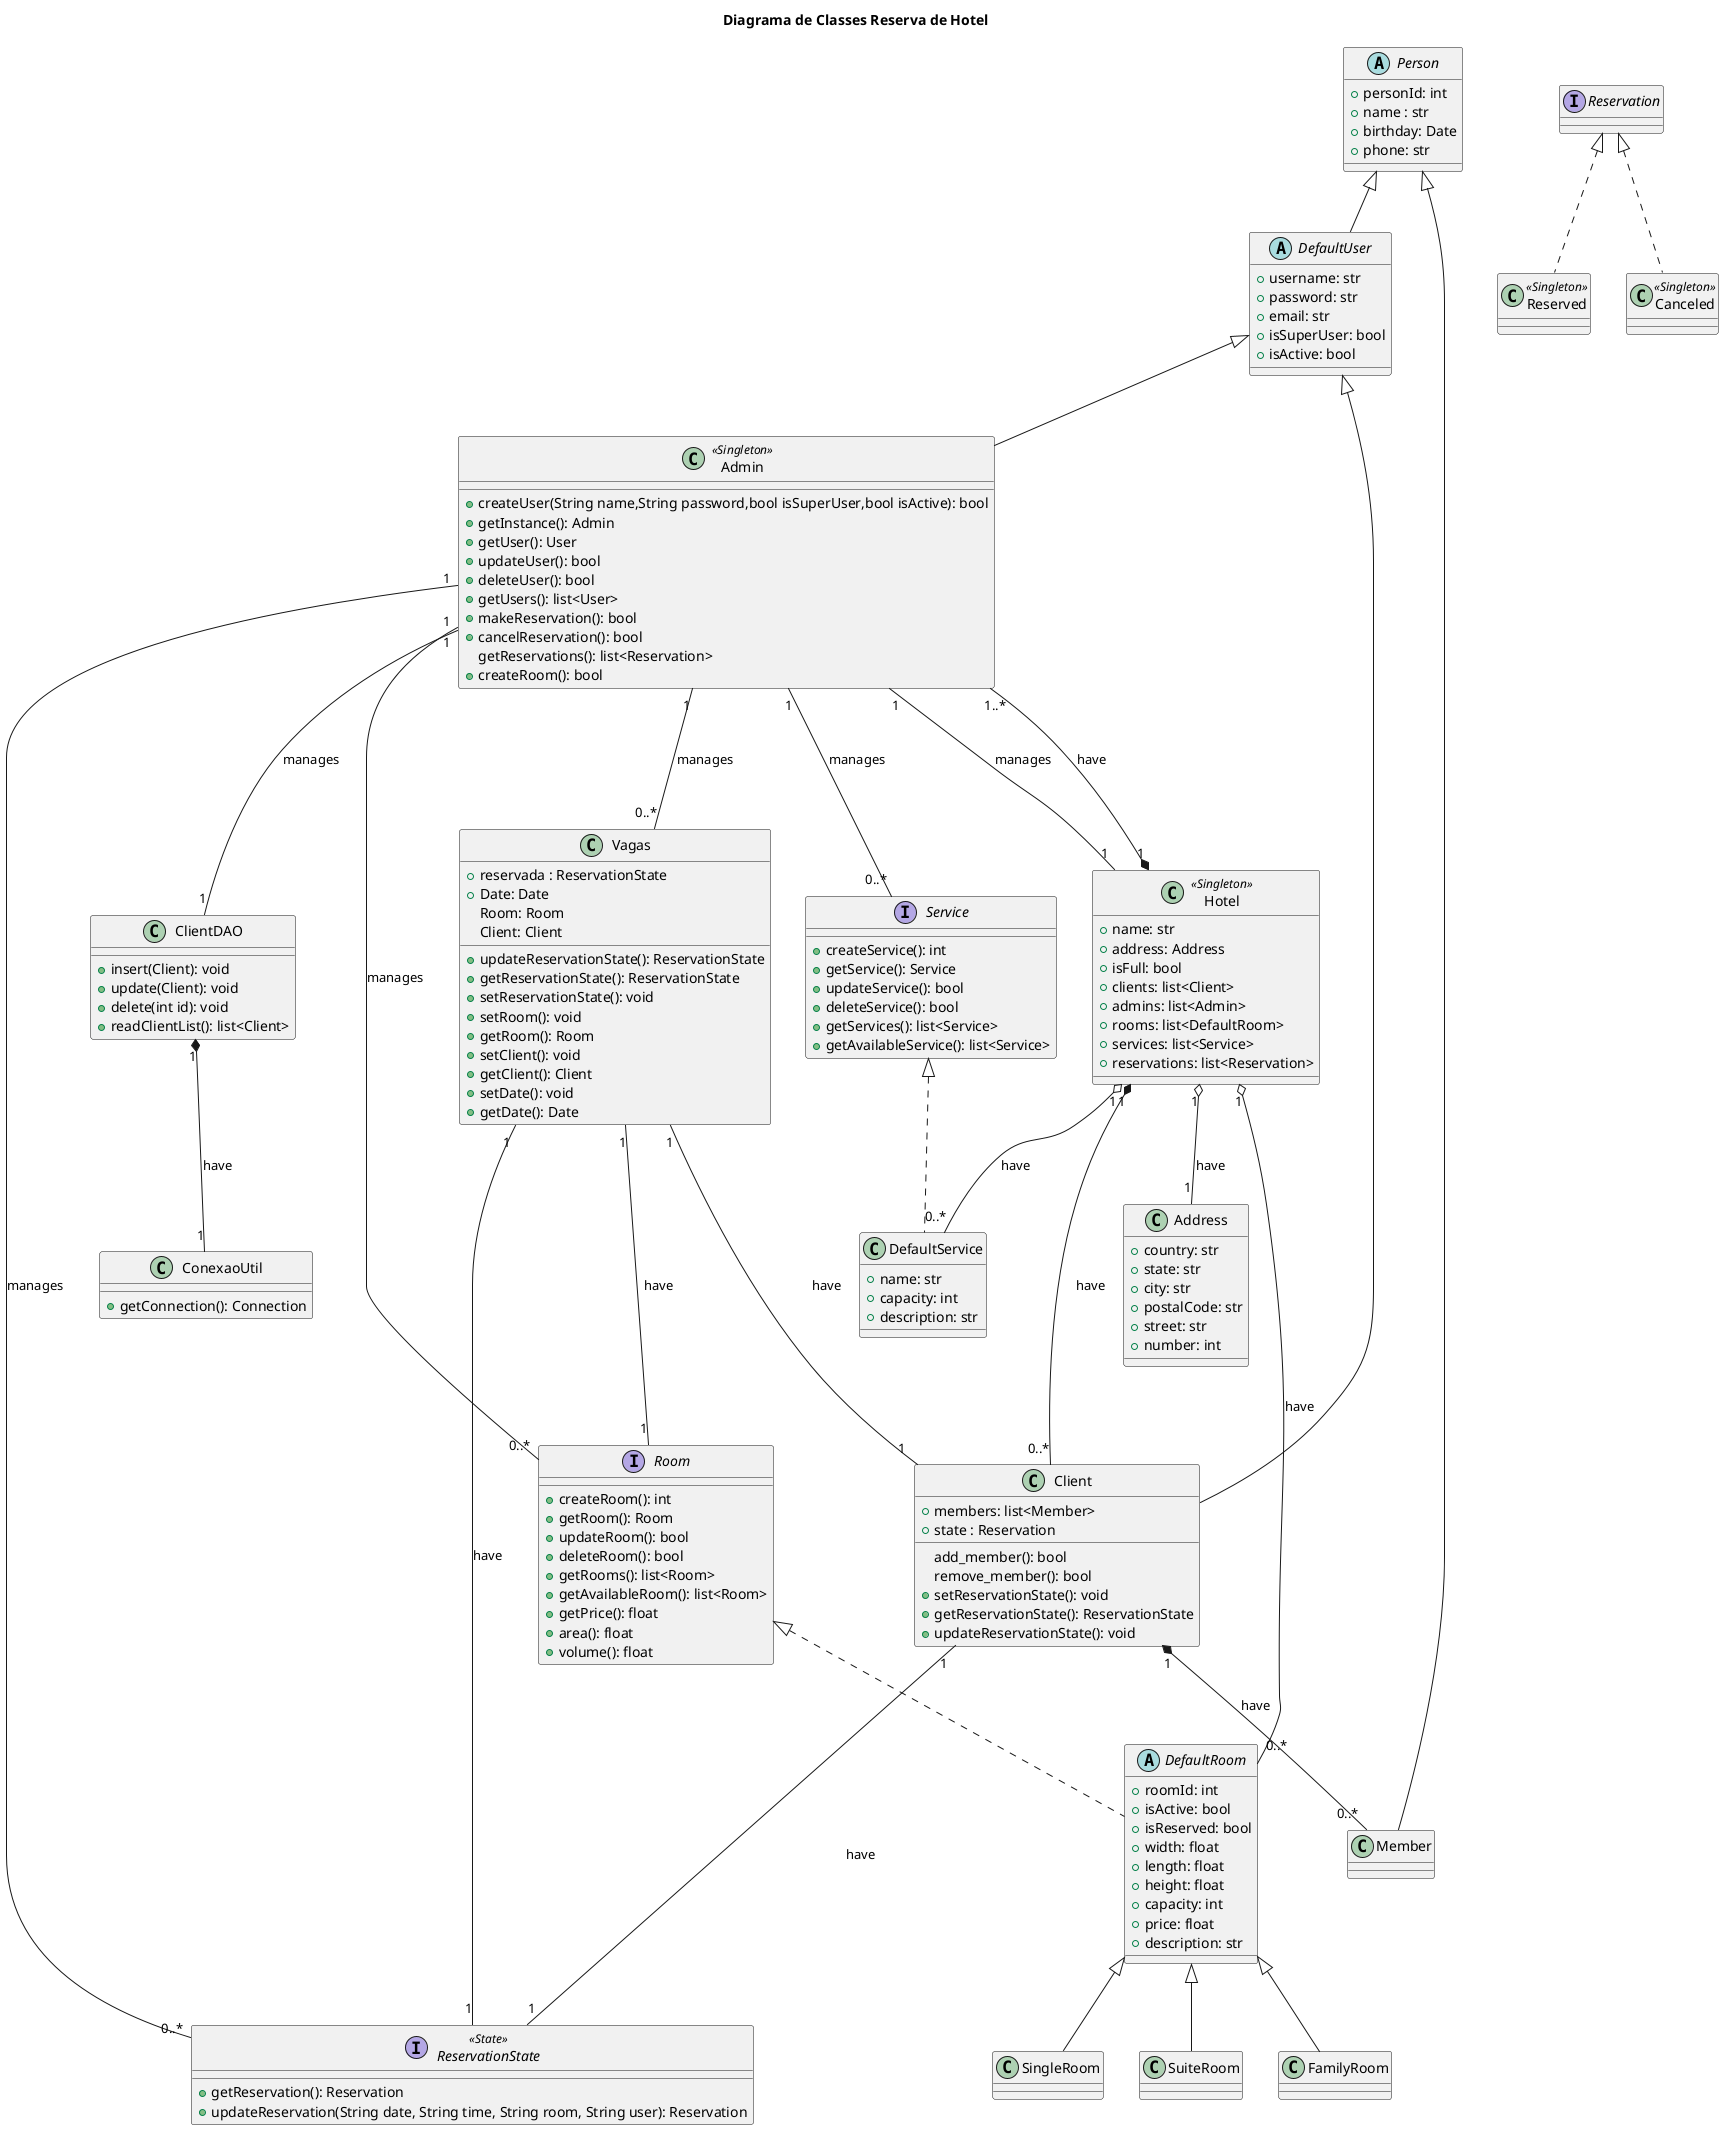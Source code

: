 @startuml
title Diagrama de Classes Reserva de Hotel

abstract class Person {
    +personId: int 
    +name : str
    +birthday: Date
    +phone: str
}


class Client extends DefaultUser {
    +members: list<Member>
    +state : Reservation
    add_member(): bool
    remove_member(): bool
    +setReservationState(): void
    +getReservationState(): ReservationState
    +updateReservationState(): void
}

abstract class DefaultUser extends Person {
    +username: str
    +password: str
    +email: str
    +isSuperUser: bool 
    +isActive: bool 
}

class Admin <<Singleton>> extends DefaultUser {

    +createUser(String name,String password,bool isSuperUser,bool isActive): bool
    +getInstance(): Admin
    +getUser(): User
    +updateUser(): bool
    +deleteUser(): bool
    +getUsers(): list<User>
    +makeReservation(): bool
    +cancelReservation(): bool
    getReservations(): list<Reservation>
    +createRoom(): bool
}


class Member extends Person {
}


class Hotel <<Singleton>> {
    +name: str
    +address: Address
    +isFull: bool
    +clients: list<Client>
    +admins: list<Admin>
    +rooms: list<DefaultRoom>
    +services: list<Service>
    +reservations: list<Reservation>
}

class Address {
    +country: str
    +state: str
    +city: str
    +postalCode: str
    +street: str
    +number: int
}

interface Room {
    +createRoom(): int
    +getRoom(): Room
    +updateRoom(): bool
    +deleteRoom(): bool
    +getRooms(): list<Room>
    +getAvailableRoom(): list<Room>
    +getPrice(): float
    +area(): float
    +volume(): float
}

abstract class DefaultRoom implements Room {
    +roomId: int
    +isActive: bool
    +isReserved: bool
    +width: float
    +length: float
    +height: float
    +capacity: int
    +price: float
    +description: str
}


class SingleRoom extends DefaultRoom {
}

class SuiteRoom extends DefaultRoom {
}

class FamilyRoom extends DefaultRoom {
}

interface Service {
    +createService(): int
    +getService(): Service
    +updateService(): bool
    +deleteService(): bool
    +getServices(): list<Service>
    +getAvailableService(): list<Service>
}

class DefaultService implements Service {
    +name: str
    +capacity: int 
    +description: str

}

interface ReservationState <<State>> {
    +getReservation(): Reservation
    +updateReservation(String date, String time, String room, String user): Reservation
}

class Reserved <<Singleton>> implements Reservation {
}

class Canceled <<Singleton>> implements Reservation {
}

class ConexaoUtil {
    +getConnection(): Connection
}

class ClientDAO {
    +insert(Client): void
    +update(Client): void
    +delete(int id): void
    +readClientList(): list<Client>
}

class Vagas{
    +reservada : ReservationState
    +Date: Date
    Room: Room
    Client: Client

    +updateReservationState(): ReservationState
    +getReservationState(): ReservationState
    +setReservationState(): void
    +setRoom(): void
    +getRoom(): Room
    +setClient(): void
    +getClient(): Client
    +setDate(): void
    +getDate(): Date
}



Hotel "1" o-- "1"     Address: have
Hotel "1" *-- "1..*"  Admin: have
Hotel "1" *-- "0..*"  Client: have
Hotel "1" o-- "0..*"  DefaultRoom: have
Hotel "1" o-- "0..*"  DefaultService: have


Admin "1" --- "0..*"  Service: manages
Admin "1" --- "0..*"  Room: manages
Admin "1" --- "0..*"  ReservationState: manages
Admin "1" --- "1"     Hotel: manages
Admin "1" --- "1"  ClientDAO: manages
Admin "1" --- "0..*" Vagas: manages

ClientDAO "1" *-- "1" ConexaoUtil: have

Vagas "1" --- "1" ReservationState: have
Vagas "1" --- "1" Room: have
Vagas "1" --- "1" Client: have

Client "1" *-- "0..*" Member: have
Client "1" --- "1" ReservationState: have

@enduml
